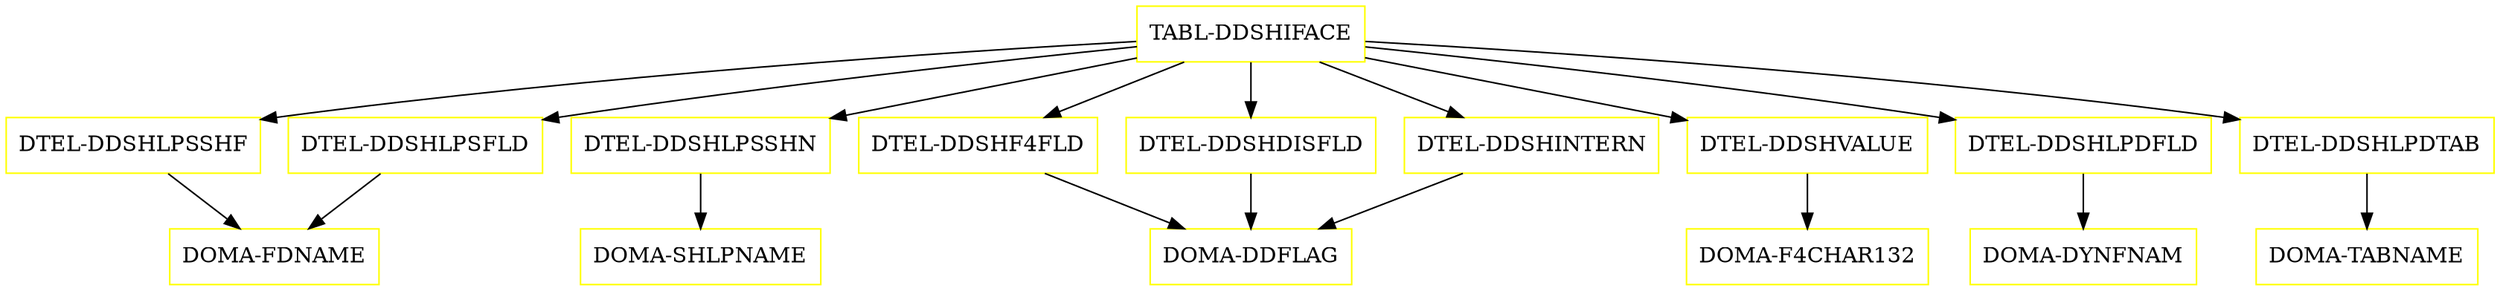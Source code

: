 digraph G {
  "TABL-DDSHIFACE" [shape=box,color=yellow];
  "DTEL-DDSHLPSSHF" [shape=box,color=yellow,URL="./DTEL_DDSHLPSSHF.html"];
  "DOMA-FDNAME" [shape=box,color=yellow,URL="./DOMA_FDNAME.html"];
  "DTEL-DDSHLPSSHN" [shape=box,color=yellow,URL="./DTEL_DDSHLPSSHN.html"];
  "DOMA-SHLPNAME" [shape=box,color=yellow,URL="./DOMA_SHLPNAME.html"];
  "DTEL-DDSHF4FLD" [shape=box,color=yellow,URL="./DTEL_DDSHF4FLD.html"];
  "DOMA-DDFLAG" [shape=box,color=yellow,URL="./DOMA_DDFLAG.html"];
  "DTEL-DDSHDISFLD" [shape=box,color=yellow,URL="./DTEL_DDSHDISFLD.html"];
  "DTEL-DDSHINTERN" [shape=box,color=yellow,URL="./DTEL_DDSHINTERN.html"];
  "DTEL-DDSHVALUE" [shape=box,color=yellow,URL="./DTEL_DDSHVALUE.html"];
  "DOMA-F4CHAR132" [shape=box,color=yellow,URL="./DOMA_F4CHAR132.html"];
  "DTEL-DDSHLPDFLD" [shape=box,color=yellow,URL="./DTEL_DDSHLPDFLD.html"];
  "DOMA-DYNFNAM" [shape=box,color=yellow,URL="./DOMA_DYNFNAM.html"];
  "DTEL-DDSHLPDTAB" [shape=box,color=yellow,URL="./DTEL_DDSHLPDTAB.html"];
  "DOMA-TABNAME" [shape=box,color=yellow,URL="./DOMA_TABNAME.html"];
  "DTEL-DDSHLPSFLD" [shape=box,color=yellow,URL="./DTEL_DDSHLPSFLD.html"];
  "TABL-DDSHIFACE" -> "DTEL-DDSHLPSFLD";
  "TABL-DDSHIFACE" -> "DTEL-DDSHLPDTAB";
  "TABL-DDSHIFACE" -> "DTEL-DDSHLPDFLD";
  "TABL-DDSHIFACE" -> "DTEL-DDSHVALUE";
  "TABL-DDSHIFACE" -> "DTEL-DDSHINTERN";
  "TABL-DDSHIFACE" -> "DTEL-DDSHDISFLD";
  "TABL-DDSHIFACE" -> "DTEL-DDSHF4FLD";
  "TABL-DDSHIFACE" -> "DTEL-DDSHLPSSHN";
  "TABL-DDSHIFACE" -> "DTEL-DDSHLPSSHF";
  "DTEL-DDSHLPSSHF" -> "DOMA-FDNAME";
  "DTEL-DDSHLPSSHN" -> "DOMA-SHLPNAME";
  "DTEL-DDSHF4FLD" -> "DOMA-DDFLAG";
  "DTEL-DDSHDISFLD" -> "DOMA-DDFLAG";
  "DTEL-DDSHINTERN" -> "DOMA-DDFLAG";
  "DTEL-DDSHVALUE" -> "DOMA-F4CHAR132";
  "DTEL-DDSHLPDFLD" -> "DOMA-DYNFNAM";
  "DTEL-DDSHLPDTAB" -> "DOMA-TABNAME";
  "DTEL-DDSHLPSFLD" -> "DOMA-FDNAME";
}
